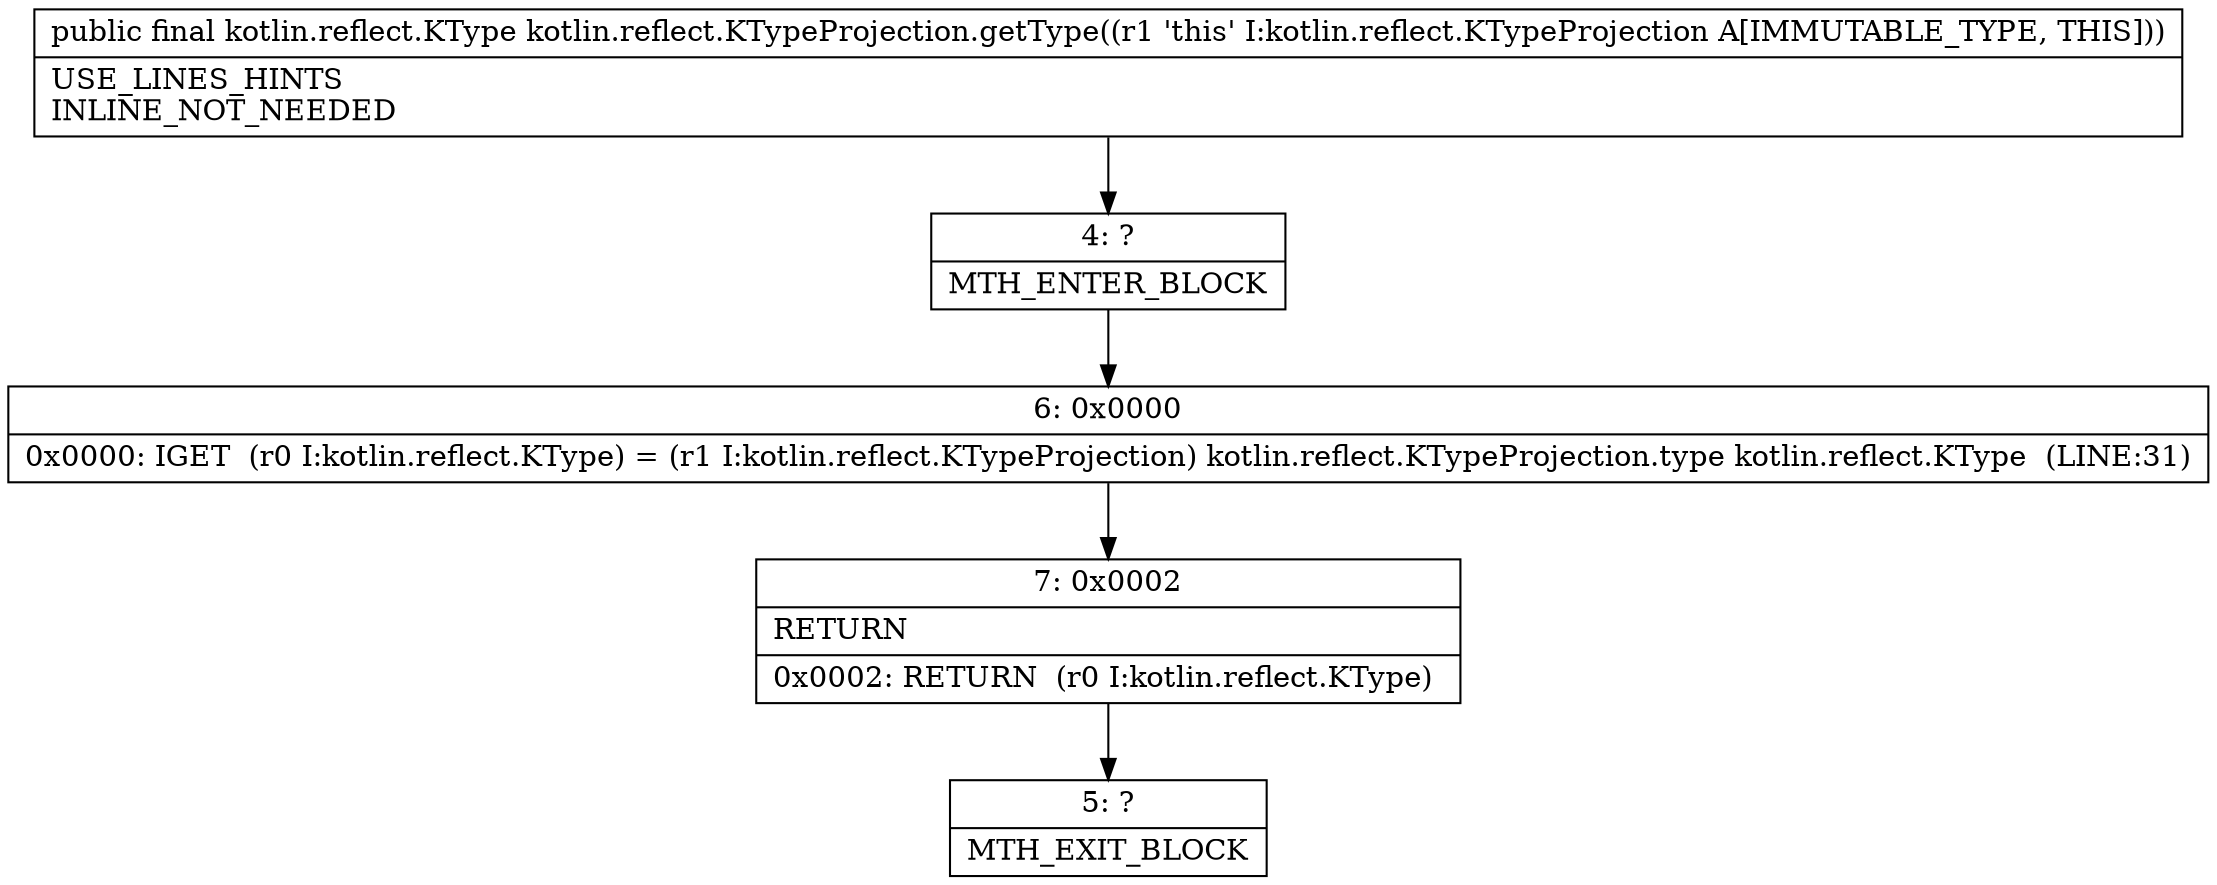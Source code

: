 digraph "CFG forkotlin.reflect.KTypeProjection.getType()Lkotlin\/reflect\/KType;" {
Node_4 [shape=record,label="{4\:\ ?|MTH_ENTER_BLOCK\l}"];
Node_6 [shape=record,label="{6\:\ 0x0000|0x0000: IGET  (r0 I:kotlin.reflect.KType) = (r1 I:kotlin.reflect.KTypeProjection) kotlin.reflect.KTypeProjection.type kotlin.reflect.KType  (LINE:31)\l}"];
Node_7 [shape=record,label="{7\:\ 0x0002|RETURN\l|0x0002: RETURN  (r0 I:kotlin.reflect.KType) \l}"];
Node_5 [shape=record,label="{5\:\ ?|MTH_EXIT_BLOCK\l}"];
MethodNode[shape=record,label="{public final kotlin.reflect.KType kotlin.reflect.KTypeProjection.getType((r1 'this' I:kotlin.reflect.KTypeProjection A[IMMUTABLE_TYPE, THIS]))  | USE_LINES_HINTS\lINLINE_NOT_NEEDED\l}"];
MethodNode -> Node_4;Node_4 -> Node_6;
Node_6 -> Node_7;
Node_7 -> Node_5;
}

